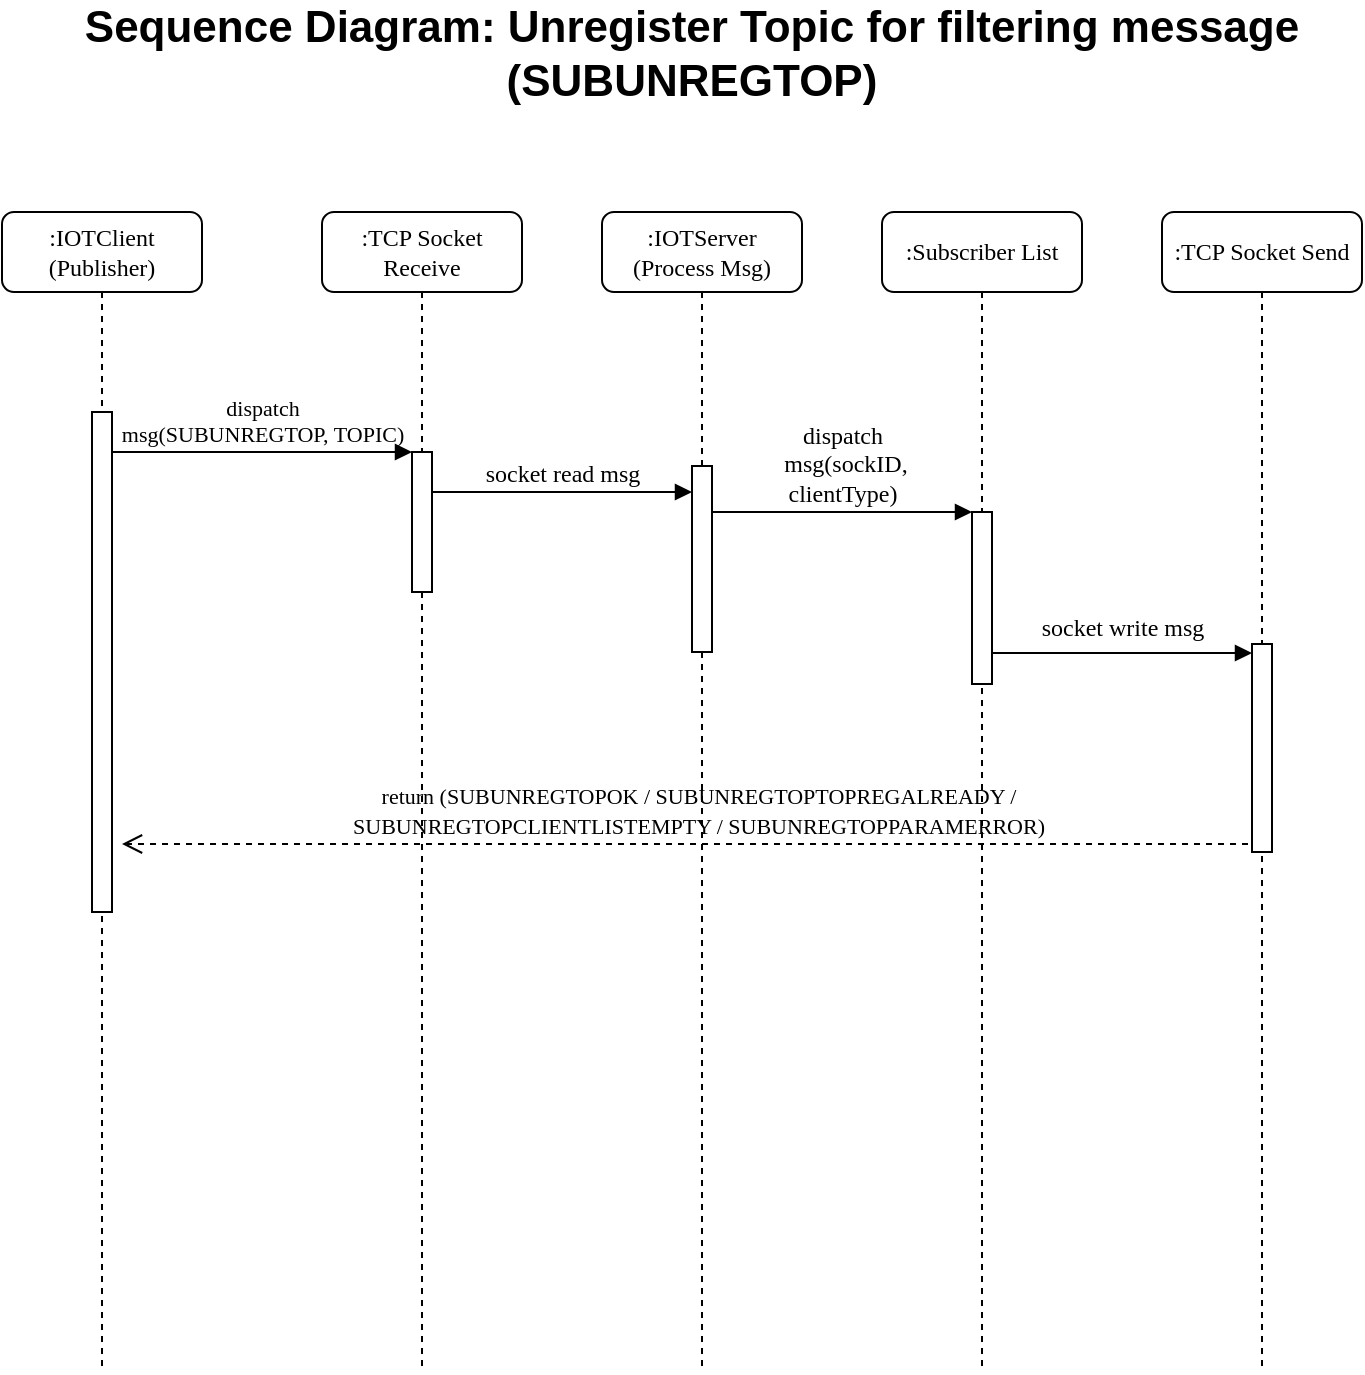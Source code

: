<mxfile version="17.4.5" type="device"><diagram name="Page-1" id="13e1069c-82ec-6db2-03f1-153e76fe0fe0"><mxGraphModel dx="1350" dy="793" grid="1" gridSize="10" guides="1" tooltips="1" connect="1" arrows="1" fold="1" page="1" pageScale="1" pageWidth="1100" pageHeight="850" background="none" math="0" shadow="0"><root><mxCell id="0"/><mxCell id="1" parent="0"/><mxCell id="7baba1c4bc27f4b0-2" value=":IOTClient (Publisher)" style="shape=umlLifeline;perimeter=lifelinePerimeter;whiteSpace=wrap;html=1;container=1;collapsible=0;recursiveResize=0;outlineConnect=0;rounded=1;shadow=0;comic=0;labelBackgroundColor=none;strokeWidth=1;fontFamily=Verdana;fontSize=12;align=center;" parent="1" vertex="1"><mxGeometry x="240" y="174" width="100" height="580" as="geometry"/></mxCell><mxCell id="7baba1c4bc27f4b0-10" value="" style="html=1;points=[];perimeter=orthogonalPerimeter;rounded=0;shadow=0;comic=0;labelBackgroundColor=none;strokeWidth=1;fontFamily=Verdana;fontSize=12;align=center;" parent="7baba1c4bc27f4b0-2" vertex="1"><mxGeometry x="45" y="100" width="10" height="250" as="geometry"/></mxCell><mxCell id="7baba1c4bc27f4b0-3" value=":TCP Socket Receive" style="shape=umlLifeline;perimeter=lifelinePerimeter;whiteSpace=wrap;html=1;container=1;collapsible=0;recursiveResize=0;outlineConnect=0;rounded=1;shadow=0;comic=0;labelBackgroundColor=none;strokeWidth=1;fontFamily=Verdana;fontSize=12;align=center;" parent="1" vertex="1"><mxGeometry x="400" y="174" width="100" height="580" as="geometry"/></mxCell><mxCell id="7baba1c4bc27f4b0-13" value="" style="html=1;points=[];perimeter=orthogonalPerimeter;rounded=0;shadow=0;comic=0;labelBackgroundColor=none;strokeWidth=1;fontFamily=Verdana;fontSize=12;align=center;" parent="7baba1c4bc27f4b0-3" vertex="1"><mxGeometry x="45" y="120" width="10" height="70" as="geometry"/></mxCell><mxCell id="7baba1c4bc27f4b0-4" value=":IOTServer (Process Msg)" style="shape=umlLifeline;perimeter=lifelinePerimeter;whiteSpace=wrap;html=1;container=1;collapsible=0;recursiveResize=0;outlineConnect=0;rounded=1;shadow=0;comic=0;labelBackgroundColor=none;strokeWidth=1;fontFamily=Verdana;fontSize=12;align=center;" parent="1" vertex="1"><mxGeometry x="540" y="174" width="100" height="580" as="geometry"/></mxCell><mxCell id="7baba1c4bc27f4b0-16" value="" style="html=1;points=[];perimeter=orthogonalPerimeter;rounded=0;shadow=0;comic=0;labelBackgroundColor=none;strokeWidth=1;fontFamily=Verdana;fontSize=12;align=center;" parent="7baba1c4bc27f4b0-4" vertex="1"><mxGeometry x="45" y="127" width="10" height="93" as="geometry"/></mxCell><mxCell id="7baba1c4bc27f4b0-5" value=":Subscriber List" style="shape=umlLifeline;perimeter=lifelinePerimeter;whiteSpace=wrap;html=1;container=1;collapsible=0;recursiveResize=0;outlineConnect=0;rounded=1;shadow=0;comic=0;labelBackgroundColor=none;strokeWidth=1;fontFamily=Verdana;fontSize=12;align=center;" parent="1" vertex="1"><mxGeometry x="680" y="174" width="100" height="580" as="geometry"/></mxCell><mxCell id="7baba1c4bc27f4b0-17" value="socket read msg" style="html=1;verticalAlign=bottom;endArrow=block;labelBackgroundColor=none;fontFamily=Verdana;fontSize=12;edgeStyle=elbowEdgeStyle;elbow=vertical;" parent="1" source="7baba1c4bc27f4b0-13" target="7baba1c4bc27f4b0-16" edge="1"><mxGeometry relative="1" as="geometry"><mxPoint x="510" y="314" as="sourcePoint"/><Array as="points"><mxPoint x="460" y="314"/></Array></mxGeometry></mxCell><mxCell id="7baba1c4bc27f4b0-19" value="" style="html=1;points=[];perimeter=orthogonalPerimeter;rounded=0;shadow=0;comic=0;labelBackgroundColor=none;strokeWidth=1;fontFamily=Verdana;fontSize=12;align=center;" parent="1" vertex="1"><mxGeometry x="725" y="324" width="10" height="86" as="geometry"/></mxCell><mxCell id="7baba1c4bc27f4b0-20" value="&lt;div&gt;dispatch&lt;/div&gt;&lt;div&gt;&amp;nbsp;msg(sockID, &lt;br&gt;&lt;/div&gt;&lt;div&gt;clientType)&lt;br&gt;&lt;/div&gt;" style="html=1;verticalAlign=bottom;endArrow=block;entryX=0;entryY=0;labelBackgroundColor=none;fontFamily=Verdana;fontSize=12;edgeStyle=elbowEdgeStyle;elbow=vertical;" parent="1" source="7baba1c4bc27f4b0-16" target="7baba1c4bc27f4b0-19" edge="1"><mxGeometry relative="1" as="geometry"><mxPoint x="650" y="324" as="sourcePoint"/></mxGeometry></mxCell><mxCell id="7baba1c4bc27f4b0-30" value="&lt;div&gt;&lt;font style=&quot;font-size: 11px&quot;&gt;return (SUBUNREGTOPOK / &lt;/font&gt;&lt;font style=&quot;font-size: 11px&quot;&gt;&lt;font style=&quot;font-size: 11px&quot;&gt;SUBUNREGTOP&lt;/font&gt;TOPREGALREADY / &lt;/font&gt;&lt;font style=&quot;font-size: 11px&quot;&gt;&lt;font style=&quot;font-size: 11px&quot;&gt;&lt;br&gt;&lt;/font&gt;&lt;/font&gt;&lt;/div&gt;&lt;div&gt;&lt;font style=&quot;font-size: 11px&quot;&gt;&lt;font style=&quot;font-size: 11px&quot;&gt;&lt;font style=&quot;font-size: 11px&quot;&gt;SUBUNREGTOP&lt;/font&gt;CLIENTLISTEMPTY / &lt;/font&gt;&lt;/font&gt;&lt;font style=&quot;font-size: 11px&quot;&gt;&lt;font style=&quot;font-size: 11px&quot;&gt;&lt;font style=&quot;font-size: 11px&quot;&gt;SUBUNREGTOP&lt;/font&gt;&lt;/font&gt;PARAMERROR)&lt;/font&gt;&lt;/div&gt;" style="html=1;verticalAlign=bottom;endArrow=open;dashed=1;endSize=8;labelBackgroundColor=none;fontFamily=Verdana;fontSize=12;edgeStyle=elbowEdgeStyle;elbow=vertical;exitX=1;exitY=0.962;exitDx=0;exitDy=0;exitPerimeter=0;" parent="1" source="63OrfW6k55ReWUSIhSqb-5" edge="1"><mxGeometry relative="1" as="geometry"><mxPoint x="300" y="490" as="targetPoint"/><Array as="points"><mxPoint x="540" y="490"/><mxPoint x="290" y="690"/></Array><mxPoint x="875" y="644" as="sourcePoint"/></mxGeometry></mxCell><mxCell id="7baba1c4bc27f4b0-14" value="&lt;div style=&quot;font-size: 11px&quot;&gt;&lt;font style=&quot;font-size: 11px&quot;&gt;dispatch &lt;br&gt;&lt;/font&gt;&lt;/div&gt;&lt;div style=&quot;font-size: 11px&quot;&gt;&lt;font style=&quot;font-size: 11px&quot;&gt;msg(SUBUNREGTOP, TOPIC)&lt;br&gt;&lt;/font&gt; &lt;/div&gt;" style="html=1;verticalAlign=bottom;endArrow=block;entryX=0;entryY=0;labelBackgroundColor=none;fontFamily=Verdana;fontSize=12;edgeStyle=elbowEdgeStyle;elbow=vertical;" parent="1" source="7baba1c4bc27f4b0-10" target="7baba1c4bc27f4b0-13" edge="1"><mxGeometry relative="1" as="geometry"><mxPoint x="370" y="294" as="sourcePoint"/></mxGeometry></mxCell><mxCell id="63OrfW6k55ReWUSIhSqb-1" value="Sequence Diagram: Unregister Topic for filtering message (SUBUNREGTOP)" style="text;html=1;strokeColor=none;fillColor=none;align=center;verticalAlign=middle;whiteSpace=wrap;rounded=0;fontStyle=1;fontSize=22;" parent="1" vertex="1"><mxGeometry x="280" y="80" width="610" height="30" as="geometry"/></mxCell><mxCell id="63OrfW6k55ReWUSIhSqb-4" value=":TCP Socket Send" style="shape=umlLifeline;perimeter=lifelinePerimeter;whiteSpace=wrap;html=1;container=1;collapsible=0;recursiveResize=0;outlineConnect=0;rounded=1;shadow=0;comic=0;labelBackgroundColor=none;strokeWidth=1;fontFamily=Verdana;fontSize=12;align=center;" parent="1" vertex="1"><mxGeometry x="820" y="174" width="100" height="580" as="geometry"/></mxCell><mxCell id="63OrfW6k55ReWUSIhSqb-5" value="" style="html=1;points=[];perimeter=orthogonalPerimeter;rounded=0;shadow=0;comic=0;labelBackgroundColor=none;strokeWidth=1;fontFamily=Verdana;fontSize=12;align=center;" parent="63OrfW6k55ReWUSIhSqb-4" vertex="1"><mxGeometry x="45" y="216" width="10" height="104" as="geometry"/></mxCell><mxCell id="63OrfW6k55ReWUSIhSqb-6" value="socket write msg" style="html=1;verticalAlign=bottom;endArrow=block;labelBackgroundColor=none;fontFamily=Verdana;fontSize=12;edgeStyle=elbowEdgeStyle;elbow=vertical;" parent="63OrfW6k55ReWUSIhSqb-4" edge="1"><mxGeometry y="5" relative="1" as="geometry"><mxPoint x="-85" y="220.5" as="sourcePoint"/><Array as="points"><mxPoint x="-80" y="220.5"/></Array><mxPoint x="45" y="220.5" as="targetPoint"/><mxPoint y="1" as="offset"/></mxGeometry></mxCell></root></mxGraphModel></diagram></mxfile>